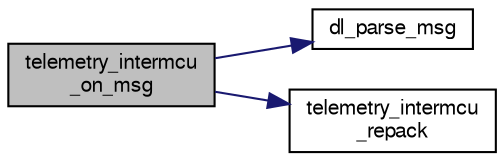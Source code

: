 digraph "telemetry_intermcu_on_msg"
{
  edge [fontname="FreeSans",fontsize="10",labelfontname="FreeSans",labelfontsize="10"];
  node [fontname="FreeSans",fontsize="10",shape=record];
  rankdir="LR";
  Node1 [label="telemetry_intermcu\l_on_msg",height=0.2,width=0.4,color="black", fillcolor="grey75", style="filled", fontcolor="black"];
  Node1 -> Node2 [color="midnightblue",fontsize="10",style="solid",fontname="FreeSans"];
  Node2 [label="dl_parse_msg",height=0.2,width=0.4,color="black", fillcolor="white", style="filled",URL="$setup__actuators_8c.html#a8622e4eaf1529d8c64af55c0d05dadbe",tooltip="Should be called when chars are available in dl_buffer. "];
  Node1 -> Node3 [color="midnightblue",fontsize="10",style="solid",fontname="FreeSans"];
  Node3 [label="telemetry_intermcu\l_repack",height=0.2,width=0.4,color="black", fillcolor="white", style="filled",URL="$telemetry__intermcu__fbw_8c.html#ad57afcdf06b03a2859cf3d965e1a9e74"];
}
